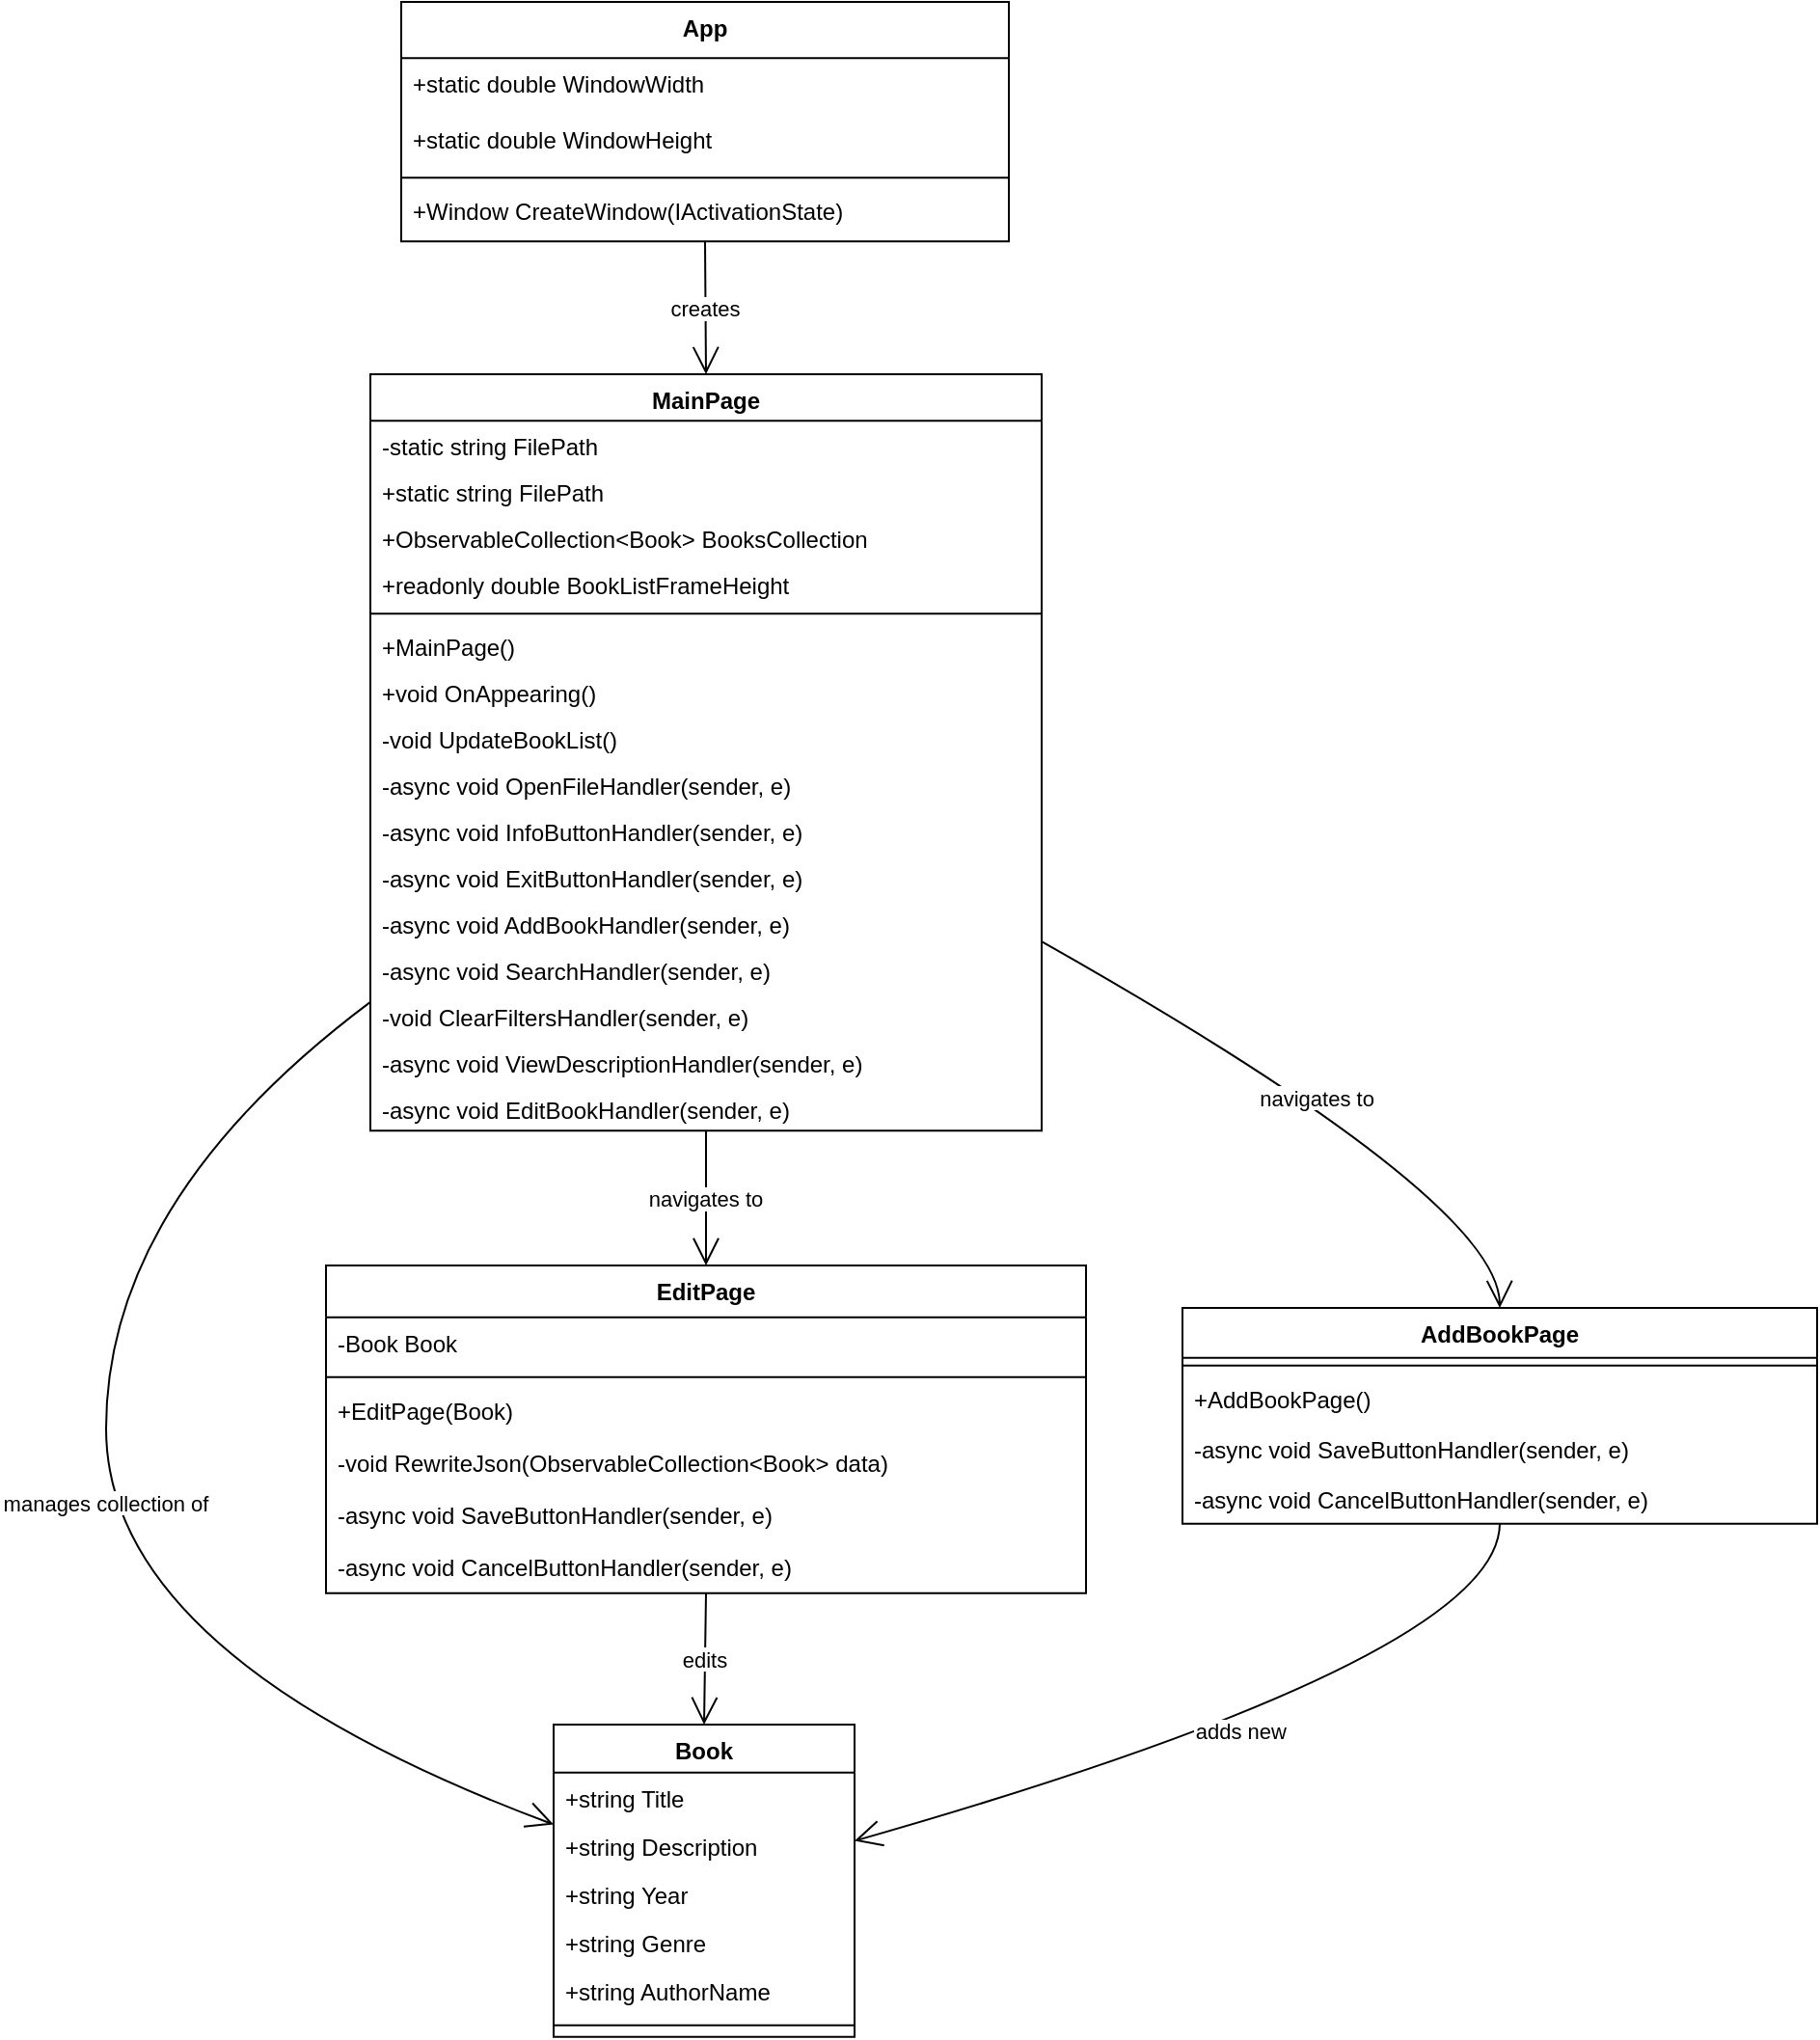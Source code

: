 <mxfile version="24.7.8" pages="2">
  <diagram name="Діаграма класів" id="5IJSNLg33hsTsghz5EfH">
    <mxGraphModel dx="4327" dy="2070" grid="1" gridSize="10" guides="1" tooltips="1" connect="1" arrows="1" fold="1" page="1" pageScale="1" pageWidth="827" pageHeight="1169" math="0" shadow="0">
      <root>
        <mxCell id="0" />
        <mxCell id="1" parent="0" />
        <mxCell id="QOHwcZ-uDwawOqxLd50x-1" value="App" style="swimlane;fontStyle=1;align=center;verticalAlign=top;childLayout=stackLayout;horizontal=1;startSize=29.15;horizontalStack=0;resizeParent=1;resizeParentMax=0;resizeLast=0;collapsible=0;marginBottom=0;" vertex="1" parent="1">
          <mxGeometry x="173" y="20" width="315" height="124.15" as="geometry" />
        </mxCell>
        <mxCell id="QOHwcZ-uDwawOqxLd50x-2" value="+static double WindowWidth" style="text;strokeColor=none;fillColor=none;align=left;verticalAlign=top;spacingLeft=4;spacingRight=4;overflow=hidden;rotatable=0;points=[[0,0.5],[1,0.5]];portConstraint=eastwest;" vertex="1" parent="QOHwcZ-uDwawOqxLd50x-1">
          <mxGeometry y="29.15" width="315" height="29" as="geometry" />
        </mxCell>
        <mxCell id="QOHwcZ-uDwawOqxLd50x-3" value="+static double WindowHeight" style="text;strokeColor=none;fillColor=none;align=left;verticalAlign=top;spacingLeft=4;spacingRight=4;overflow=hidden;rotatable=0;points=[[0,0.5],[1,0.5]];portConstraint=eastwest;" vertex="1" parent="QOHwcZ-uDwawOqxLd50x-1">
          <mxGeometry y="58.15" width="315" height="29" as="geometry" />
        </mxCell>
        <mxCell id="QOHwcZ-uDwawOqxLd50x-4" style="line;strokeWidth=1;fillColor=none;align=left;verticalAlign=middle;spacingTop=-1;spacingLeft=3;spacingRight=3;rotatable=0;labelPosition=right;points=[];portConstraint=eastwest;strokeColor=inherit;" vertex="1" parent="QOHwcZ-uDwawOqxLd50x-1">
          <mxGeometry y="87.15" width="315" height="8" as="geometry" />
        </mxCell>
        <mxCell id="QOHwcZ-uDwawOqxLd50x-5" value="+Window CreateWindow(IActivationState)" style="text;strokeColor=none;fillColor=none;align=left;verticalAlign=top;spacingLeft=4;spacingRight=4;overflow=hidden;rotatable=0;points=[[0,0.5],[1,0.5]];portConstraint=eastwest;" vertex="1" parent="QOHwcZ-uDwawOqxLd50x-1">
          <mxGeometry y="95.15" width="315" height="29" as="geometry" />
        </mxCell>
        <mxCell id="QOHwcZ-uDwawOqxLd50x-6" value="MainPage" style="swimlane;fontStyle=1;align=center;verticalAlign=top;childLayout=stackLayout;horizontal=1;startSize=24.087;horizontalStack=0;resizeParent=1;resizeParentMax=0;resizeLast=0;collapsible=0;marginBottom=0;" vertex="1" parent="1">
          <mxGeometry x="157" y="213" width="348" height="392.087" as="geometry" />
        </mxCell>
        <mxCell id="QOHwcZ-uDwawOqxLd50x-7" value="-static string FilePath" style="text;strokeColor=none;fillColor=none;align=left;verticalAlign=top;spacingLeft=4;spacingRight=4;overflow=hidden;rotatable=0;points=[[0,0.5],[1,0.5]];portConstraint=eastwest;" vertex="1" parent="QOHwcZ-uDwawOqxLd50x-6">
          <mxGeometry y="24.087" width="348" height="24" as="geometry" />
        </mxCell>
        <mxCell id="QOHwcZ-uDwawOqxLd50x-8" value="+static string FilePath" style="text;strokeColor=none;fillColor=none;align=left;verticalAlign=top;spacingLeft=4;spacingRight=4;overflow=hidden;rotatable=0;points=[[0,0.5],[1,0.5]];portConstraint=eastwest;" vertex="1" parent="QOHwcZ-uDwawOqxLd50x-6">
          <mxGeometry y="48.087" width="348" height="24" as="geometry" />
        </mxCell>
        <mxCell id="QOHwcZ-uDwawOqxLd50x-9" value="+ObservableCollection&lt;Book&gt; BooksCollection" style="text;strokeColor=none;fillColor=none;align=left;verticalAlign=top;spacingLeft=4;spacingRight=4;overflow=hidden;rotatable=0;points=[[0,0.5],[1,0.5]];portConstraint=eastwest;" vertex="1" parent="QOHwcZ-uDwawOqxLd50x-6">
          <mxGeometry y="72.087" width="348" height="24" as="geometry" />
        </mxCell>
        <mxCell id="QOHwcZ-uDwawOqxLd50x-10" value="+readonly double BookListFrameHeight" style="text;strokeColor=none;fillColor=none;align=left;verticalAlign=top;spacingLeft=4;spacingRight=4;overflow=hidden;rotatable=0;points=[[0,0.5],[1,0.5]];portConstraint=eastwest;" vertex="1" parent="QOHwcZ-uDwawOqxLd50x-6">
          <mxGeometry y="96.087" width="348" height="24" as="geometry" />
        </mxCell>
        <mxCell id="QOHwcZ-uDwawOqxLd50x-11" style="line;strokeWidth=1;fillColor=none;align=left;verticalAlign=middle;spacingTop=-1;spacingLeft=3;spacingRight=3;rotatable=0;labelPosition=right;points=[];portConstraint=eastwest;strokeColor=inherit;" vertex="1" parent="QOHwcZ-uDwawOqxLd50x-6">
          <mxGeometry y="120.087" width="348" height="8" as="geometry" />
        </mxCell>
        <mxCell id="QOHwcZ-uDwawOqxLd50x-12" value="+MainPage()" style="text;strokeColor=none;fillColor=none;align=left;verticalAlign=top;spacingLeft=4;spacingRight=4;overflow=hidden;rotatable=0;points=[[0,0.5],[1,0.5]];portConstraint=eastwest;" vertex="1" parent="QOHwcZ-uDwawOqxLd50x-6">
          <mxGeometry y="128.087" width="348" height="24" as="geometry" />
        </mxCell>
        <mxCell id="QOHwcZ-uDwawOqxLd50x-13" value="+void OnAppearing()" style="text;strokeColor=none;fillColor=none;align=left;verticalAlign=top;spacingLeft=4;spacingRight=4;overflow=hidden;rotatable=0;points=[[0,0.5],[1,0.5]];portConstraint=eastwest;" vertex="1" parent="QOHwcZ-uDwawOqxLd50x-6">
          <mxGeometry y="152.087" width="348" height="24" as="geometry" />
        </mxCell>
        <mxCell id="QOHwcZ-uDwawOqxLd50x-14" value="-void UpdateBookList()" style="text;strokeColor=none;fillColor=none;align=left;verticalAlign=top;spacingLeft=4;spacingRight=4;overflow=hidden;rotatable=0;points=[[0,0.5],[1,0.5]];portConstraint=eastwest;" vertex="1" parent="QOHwcZ-uDwawOqxLd50x-6">
          <mxGeometry y="176.087" width="348" height="24" as="geometry" />
        </mxCell>
        <mxCell id="QOHwcZ-uDwawOqxLd50x-15" value="-async void OpenFileHandler(sender, e)" style="text;strokeColor=none;fillColor=none;align=left;verticalAlign=top;spacingLeft=4;spacingRight=4;overflow=hidden;rotatable=0;points=[[0,0.5],[1,0.5]];portConstraint=eastwest;" vertex="1" parent="QOHwcZ-uDwawOqxLd50x-6">
          <mxGeometry y="200.087" width="348" height="24" as="geometry" />
        </mxCell>
        <mxCell id="QOHwcZ-uDwawOqxLd50x-16" value="-async void InfoButtonHandler(sender, e)" style="text;strokeColor=none;fillColor=none;align=left;verticalAlign=top;spacingLeft=4;spacingRight=4;overflow=hidden;rotatable=0;points=[[0,0.5],[1,0.5]];portConstraint=eastwest;" vertex="1" parent="QOHwcZ-uDwawOqxLd50x-6">
          <mxGeometry y="224.087" width="348" height="24" as="geometry" />
        </mxCell>
        <mxCell id="QOHwcZ-uDwawOqxLd50x-17" value="-async void ExitButtonHandler(sender, e)" style="text;strokeColor=none;fillColor=none;align=left;verticalAlign=top;spacingLeft=4;spacingRight=4;overflow=hidden;rotatable=0;points=[[0,0.5],[1,0.5]];portConstraint=eastwest;" vertex="1" parent="QOHwcZ-uDwawOqxLd50x-6">
          <mxGeometry y="248.087" width="348" height="24" as="geometry" />
        </mxCell>
        <mxCell id="QOHwcZ-uDwawOqxLd50x-18" value="-async void AddBookHandler(sender, e)" style="text;strokeColor=none;fillColor=none;align=left;verticalAlign=top;spacingLeft=4;spacingRight=4;overflow=hidden;rotatable=0;points=[[0,0.5],[1,0.5]];portConstraint=eastwest;" vertex="1" parent="QOHwcZ-uDwawOqxLd50x-6">
          <mxGeometry y="272.087" width="348" height="24" as="geometry" />
        </mxCell>
        <mxCell id="QOHwcZ-uDwawOqxLd50x-19" value="-async void SearchHandler(sender, e)" style="text;strokeColor=none;fillColor=none;align=left;verticalAlign=top;spacingLeft=4;spacingRight=4;overflow=hidden;rotatable=0;points=[[0,0.5],[1,0.5]];portConstraint=eastwest;" vertex="1" parent="QOHwcZ-uDwawOqxLd50x-6">
          <mxGeometry y="296.087" width="348" height="24" as="geometry" />
        </mxCell>
        <mxCell id="QOHwcZ-uDwawOqxLd50x-20" value="-void ClearFiltersHandler(sender, e)" style="text;strokeColor=none;fillColor=none;align=left;verticalAlign=top;spacingLeft=4;spacingRight=4;overflow=hidden;rotatable=0;points=[[0,0.5],[1,0.5]];portConstraint=eastwest;" vertex="1" parent="QOHwcZ-uDwawOqxLd50x-6">
          <mxGeometry y="320.087" width="348" height="24" as="geometry" />
        </mxCell>
        <mxCell id="QOHwcZ-uDwawOqxLd50x-21" value="-async void ViewDescriptionHandler(sender, e)" style="text;strokeColor=none;fillColor=none;align=left;verticalAlign=top;spacingLeft=4;spacingRight=4;overflow=hidden;rotatable=0;points=[[0,0.5],[1,0.5]];portConstraint=eastwest;" vertex="1" parent="QOHwcZ-uDwawOqxLd50x-6">
          <mxGeometry y="344.087" width="348" height="24" as="geometry" />
        </mxCell>
        <mxCell id="QOHwcZ-uDwawOqxLd50x-22" value="-async void EditBookHandler(sender, e)" style="text;strokeColor=none;fillColor=none;align=left;verticalAlign=top;spacingLeft=4;spacingRight=4;overflow=hidden;rotatable=0;points=[[0,0.5],[1,0.5]];portConstraint=eastwest;" vertex="1" parent="QOHwcZ-uDwawOqxLd50x-6">
          <mxGeometry y="368.087" width="348" height="24" as="geometry" />
        </mxCell>
        <mxCell id="QOHwcZ-uDwawOqxLd50x-23" value="AddBookPage" style="swimlane;fontStyle=1;align=center;verticalAlign=top;childLayout=stackLayout;horizontal=1;startSize=25.911;horizontalStack=0;resizeParent=1;resizeParentMax=0;resizeLast=0;collapsible=0;marginBottom=0;" vertex="1" parent="1">
          <mxGeometry x="578" y="697" width="329" height="111.911" as="geometry" />
        </mxCell>
        <mxCell id="QOHwcZ-uDwawOqxLd50x-24" style="line;strokeWidth=1;fillColor=none;align=left;verticalAlign=middle;spacingTop=-1;spacingLeft=3;spacingRight=3;rotatable=0;labelPosition=right;points=[];portConstraint=eastwest;strokeColor=inherit;" vertex="1" parent="QOHwcZ-uDwawOqxLd50x-23">
          <mxGeometry y="25.911" width="329" height="8" as="geometry" />
        </mxCell>
        <mxCell id="QOHwcZ-uDwawOqxLd50x-25" value="+AddBookPage()" style="text;strokeColor=none;fillColor=none;align=left;verticalAlign=top;spacingLeft=4;spacingRight=4;overflow=hidden;rotatable=0;points=[[0,0.5],[1,0.5]];portConstraint=eastwest;" vertex="1" parent="QOHwcZ-uDwawOqxLd50x-23">
          <mxGeometry y="33.911" width="329" height="26" as="geometry" />
        </mxCell>
        <mxCell id="QOHwcZ-uDwawOqxLd50x-26" value="-async void SaveButtonHandler(sender, e)" style="text;strokeColor=none;fillColor=none;align=left;verticalAlign=top;spacingLeft=4;spacingRight=4;overflow=hidden;rotatable=0;points=[[0,0.5],[1,0.5]];portConstraint=eastwest;" vertex="1" parent="QOHwcZ-uDwawOqxLd50x-23">
          <mxGeometry y="59.911" width="329" height="26" as="geometry" />
        </mxCell>
        <mxCell id="QOHwcZ-uDwawOqxLd50x-27" value="-async void CancelButtonHandler(sender, e)" style="text;strokeColor=none;fillColor=none;align=left;verticalAlign=top;spacingLeft=4;spacingRight=4;overflow=hidden;rotatable=0;points=[[0,0.5],[1,0.5]];portConstraint=eastwest;" vertex="1" parent="QOHwcZ-uDwawOqxLd50x-23">
          <mxGeometry y="85.911" width="329" height="26" as="geometry" />
        </mxCell>
        <mxCell id="QOHwcZ-uDwawOqxLd50x-28" value="EditPage" style="swimlane;fontStyle=1;align=center;verticalAlign=top;childLayout=stackLayout;horizontal=1;startSize=26.9;horizontalStack=0;resizeParent=1;resizeParentMax=0;resizeLast=0;collapsible=0;marginBottom=0;" vertex="1" parent="1">
          <mxGeometry x="134" y="675" width="394" height="169.9" as="geometry" />
        </mxCell>
        <mxCell id="QOHwcZ-uDwawOqxLd50x-29" value="-Book Book" style="text;strokeColor=none;fillColor=none;align=left;verticalAlign=top;spacingLeft=4;spacingRight=4;overflow=hidden;rotatable=0;points=[[0,0.5],[1,0.5]];portConstraint=eastwest;" vertex="1" parent="QOHwcZ-uDwawOqxLd50x-28">
          <mxGeometry y="26.9" width="394" height="27" as="geometry" />
        </mxCell>
        <mxCell id="QOHwcZ-uDwawOqxLd50x-30" style="line;strokeWidth=1;fillColor=none;align=left;verticalAlign=middle;spacingTop=-1;spacingLeft=3;spacingRight=3;rotatable=0;labelPosition=right;points=[];portConstraint=eastwest;strokeColor=inherit;" vertex="1" parent="QOHwcZ-uDwawOqxLd50x-28">
          <mxGeometry y="53.9" width="394" height="8" as="geometry" />
        </mxCell>
        <mxCell id="QOHwcZ-uDwawOqxLd50x-31" value="+EditPage(Book)" style="text;strokeColor=none;fillColor=none;align=left;verticalAlign=top;spacingLeft=4;spacingRight=4;overflow=hidden;rotatable=0;points=[[0,0.5],[1,0.5]];portConstraint=eastwest;" vertex="1" parent="QOHwcZ-uDwawOqxLd50x-28">
          <mxGeometry y="61.9" width="394" height="27" as="geometry" />
        </mxCell>
        <mxCell id="QOHwcZ-uDwawOqxLd50x-32" value="-void RewriteJson(ObservableCollection&lt;Book&gt; data)" style="text;strokeColor=none;fillColor=none;align=left;verticalAlign=top;spacingLeft=4;spacingRight=4;overflow=hidden;rotatable=0;points=[[0,0.5],[1,0.5]];portConstraint=eastwest;" vertex="1" parent="QOHwcZ-uDwawOqxLd50x-28">
          <mxGeometry y="88.9" width="394" height="27" as="geometry" />
        </mxCell>
        <mxCell id="QOHwcZ-uDwawOqxLd50x-33" value="-async void SaveButtonHandler(sender, e)" style="text;strokeColor=none;fillColor=none;align=left;verticalAlign=top;spacingLeft=4;spacingRight=4;overflow=hidden;rotatable=0;points=[[0,0.5],[1,0.5]];portConstraint=eastwest;" vertex="1" parent="QOHwcZ-uDwawOqxLd50x-28">
          <mxGeometry y="115.9" width="394" height="27" as="geometry" />
        </mxCell>
        <mxCell id="QOHwcZ-uDwawOqxLd50x-34" value="-async void CancelButtonHandler(sender, e)" style="text;strokeColor=none;fillColor=none;align=left;verticalAlign=top;spacingLeft=4;spacingRight=4;overflow=hidden;rotatable=0;points=[[0,0.5],[1,0.5]];portConstraint=eastwest;" vertex="1" parent="QOHwcZ-uDwawOqxLd50x-28">
          <mxGeometry y="142.9" width="394" height="27" as="geometry" />
        </mxCell>
        <mxCell id="QOHwcZ-uDwawOqxLd50x-35" value="Book" style="swimlane;fontStyle=1;align=center;verticalAlign=top;childLayout=stackLayout;horizontal=1;startSize=24.831;horizontalStack=0;resizeParent=1;resizeParentMax=0;resizeLast=0;collapsible=0;marginBottom=0;" vertex="1" parent="1">
          <mxGeometry x="252" y="913" width="156" height="161.831" as="geometry" />
        </mxCell>
        <mxCell id="QOHwcZ-uDwawOqxLd50x-36" value="+string Title" style="text;strokeColor=none;fillColor=none;align=left;verticalAlign=top;spacingLeft=4;spacingRight=4;overflow=hidden;rotatable=0;points=[[0,0.5],[1,0.5]];portConstraint=eastwest;" vertex="1" parent="QOHwcZ-uDwawOqxLd50x-35">
          <mxGeometry y="24.831" width="156" height="25" as="geometry" />
        </mxCell>
        <mxCell id="QOHwcZ-uDwawOqxLd50x-37" value="+string Description" style="text;strokeColor=none;fillColor=none;align=left;verticalAlign=top;spacingLeft=4;spacingRight=4;overflow=hidden;rotatable=0;points=[[0,0.5],[1,0.5]];portConstraint=eastwest;" vertex="1" parent="QOHwcZ-uDwawOqxLd50x-35">
          <mxGeometry y="49.831" width="156" height="25" as="geometry" />
        </mxCell>
        <mxCell id="QOHwcZ-uDwawOqxLd50x-38" value="+string Year" style="text;strokeColor=none;fillColor=none;align=left;verticalAlign=top;spacingLeft=4;spacingRight=4;overflow=hidden;rotatable=0;points=[[0,0.5],[1,0.5]];portConstraint=eastwest;" vertex="1" parent="QOHwcZ-uDwawOqxLd50x-35">
          <mxGeometry y="74.831" width="156" height="25" as="geometry" />
        </mxCell>
        <mxCell id="QOHwcZ-uDwawOqxLd50x-39" value="+string Genre" style="text;strokeColor=none;fillColor=none;align=left;verticalAlign=top;spacingLeft=4;spacingRight=4;overflow=hidden;rotatable=0;points=[[0,0.5],[1,0.5]];portConstraint=eastwest;" vertex="1" parent="QOHwcZ-uDwawOqxLd50x-35">
          <mxGeometry y="99.831" width="156" height="25" as="geometry" />
        </mxCell>
        <mxCell id="QOHwcZ-uDwawOqxLd50x-40" value="+string AuthorName" style="text;strokeColor=none;fillColor=none;align=left;verticalAlign=top;spacingLeft=4;spacingRight=4;overflow=hidden;rotatable=0;points=[[0,0.5],[1,0.5]];portConstraint=eastwest;" vertex="1" parent="QOHwcZ-uDwawOqxLd50x-35">
          <mxGeometry y="124.831" width="156" height="25" as="geometry" />
        </mxCell>
        <mxCell id="QOHwcZ-uDwawOqxLd50x-41" style="line;strokeWidth=1;fillColor=none;align=left;verticalAlign=middle;spacingTop=-1;spacingLeft=3;spacingRight=3;rotatable=0;labelPosition=right;points=[];portConstraint=eastwest;strokeColor=inherit;" vertex="1" parent="QOHwcZ-uDwawOqxLd50x-35">
          <mxGeometry y="149.831" width="156" height="12" as="geometry" />
        </mxCell>
        <mxCell id="QOHwcZ-uDwawOqxLd50x-42" value="creates" style="curved=1;startArrow=none;endArrow=open;endSize=12;exitX=0.5;exitY=1;entryX=0.5;entryY=0;rounded=0;" edge="1" parent="1" source="QOHwcZ-uDwawOqxLd50x-1" target="QOHwcZ-uDwawOqxLd50x-6">
          <mxGeometry relative="1" as="geometry">
            <Array as="points" />
          </mxGeometry>
        </mxCell>
        <mxCell id="QOHwcZ-uDwawOqxLd50x-43" value="navigates to" style="curved=1;startArrow=none;endArrow=open;endSize=12;exitX=1;exitY=0.75;entryX=0.5;entryY=0;rounded=0;" edge="1" parent="1" source="QOHwcZ-uDwawOqxLd50x-6" target="QOHwcZ-uDwawOqxLd50x-23">
          <mxGeometry relative="1" as="geometry">
            <Array as="points">
              <mxPoint x="742" y="641" />
            </Array>
          </mxGeometry>
        </mxCell>
        <mxCell id="QOHwcZ-uDwawOqxLd50x-44" value="navigates to" style="curved=1;startArrow=none;endArrow=open;endSize=12;exitX=0.5;exitY=1;entryX=0.5;entryY=0;rounded=0;" edge="1" parent="1" source="QOHwcZ-uDwawOqxLd50x-6" target="QOHwcZ-uDwawOqxLd50x-28">
          <mxGeometry relative="1" as="geometry">
            <Array as="points" />
          </mxGeometry>
        </mxCell>
        <mxCell id="QOHwcZ-uDwawOqxLd50x-45" value="manages collection of" style="curved=1;startArrow=none;endArrow=open;endSize=12;exitX=0;exitY=0.83;entryX=0;entryY=0.32;rounded=0;" edge="1" parent="1" source="QOHwcZ-uDwawOqxLd50x-6" target="QOHwcZ-uDwawOqxLd50x-35">
          <mxGeometry relative="1" as="geometry">
            <Array as="points">
              <mxPoint x="20" y="641" />
              <mxPoint x="20" y="878" />
            </Array>
          </mxGeometry>
        </mxCell>
        <mxCell id="QOHwcZ-uDwawOqxLd50x-46" value="edits" style="curved=1;startArrow=none;endArrow=open;endSize=12;exitX=0.5;exitY=1;entryX=0.5;entryY=0;rounded=0;" edge="1" parent="1" source="QOHwcZ-uDwawOqxLd50x-28" target="QOHwcZ-uDwawOqxLd50x-35">
          <mxGeometry relative="1" as="geometry">
            <Array as="points" />
          </mxGeometry>
        </mxCell>
        <mxCell id="QOHwcZ-uDwawOqxLd50x-47" value="adds new" style="curved=1;startArrow=none;endArrow=open;endSize=12;exitX=0.5;exitY=1;entryX=1.01;entryY=0.37;rounded=0;" edge="1" parent="1" source="QOHwcZ-uDwawOqxLd50x-23" target="QOHwcZ-uDwawOqxLd50x-35">
          <mxGeometry relative="1" as="geometry">
            <Array as="points">
              <mxPoint x="742" y="878" />
            </Array>
          </mxGeometry>
        </mxCell>
      </root>
    </mxGraphModel>
  </diagram>
  <diagram id="x9y2PQWshV-bz23cPPq1" name="Сіквенс діаграма">
    <mxGraphModel dx="3000" dy="1774" grid="1" gridSize="10" guides="1" tooltips="1" connect="1" arrows="1" fold="1" page="1" pageScale="1" pageWidth="827" pageHeight="1169" math="0" shadow="0">
      <root>
        <mxCell id="0" />
        <mxCell id="1" parent="0" />
        <mxCell id="RB9ZGwokGg3t0iadfgri-27" value="User" style="shape=umlLifeline;perimeter=lifelinePerimeter;whiteSpace=wrap;container=1;dropTarget=0;collapsible=0;recursiveResize=0;outlineConnect=0;portConstraint=eastwest;newEdgeStyle={&quot;edgeStyle&quot;:&quot;elbowEdgeStyle&quot;,&quot;elbow&quot;:&quot;vertical&quot;,&quot;curved&quot;:0,&quot;rounded&quot;:0};participant=umlActor;verticalAlign=bottom;labelPosition=center;verticalLabelPosition=top;align=center;size=65;" vertex="1" parent="1">
          <mxGeometry x="90" y="710" width="35" height="1132" as="geometry" />
        </mxCell>
        <mxCell id="RB9ZGwokGg3t0iadfgri-28" value="User Interface" style="shape=umlLifeline;perimeter=lifelinePerimeter;whiteSpace=wrap;container=1;dropTarget=0;collapsible=0;recursiveResize=0;outlineConnect=0;portConstraint=eastwest;newEdgeStyle={&quot;edgeStyle&quot;:&quot;elbowEdgeStyle&quot;,&quot;elbow&quot;:&quot;vertical&quot;,&quot;curved&quot;:0,&quot;rounded&quot;:0};size=65;" vertex="1" parent="1">
          <mxGeometry x="385" y="710" width="150" height="1132" as="geometry" />
        </mxCell>
        <mxCell id="RB9ZGwokGg3t0iadfgri-29" value="Main Page" style="shape=umlLifeline;perimeter=lifelinePerimeter;whiteSpace=wrap;container=1;dropTarget=0;collapsible=0;recursiveResize=0;outlineConnect=0;portConstraint=eastwest;newEdgeStyle={&quot;edgeStyle&quot;:&quot;elbowEdgeStyle&quot;,&quot;elbow&quot;:&quot;vertical&quot;,&quot;curved&quot;:0,&quot;rounded&quot;:0};size=65;" vertex="1" parent="1">
          <mxGeometry x="632" y="710" width="150" height="1132" as="geometry" />
        </mxCell>
        <mxCell id="RB9ZGwokGg3t0iadfgri-30" value="File Picker" style="shape=umlLifeline;perimeter=lifelinePerimeter;whiteSpace=wrap;container=1;dropTarget=0;collapsible=0;recursiveResize=0;outlineConnect=0;portConstraint=eastwest;newEdgeStyle={&quot;edgeStyle&quot;:&quot;elbowEdgeStyle&quot;,&quot;elbow&quot;:&quot;vertical&quot;,&quot;curved&quot;:0,&quot;rounded&quot;:0};size=65;" vertex="1" parent="1">
          <mxGeometry x="832" y="710" width="150" height="1132" as="geometry" />
        </mxCell>
        <mxCell id="RB9ZGwokGg3t0iadfgri-31" value="File System" style="shape=umlLifeline;perimeter=lifelinePerimeter;whiteSpace=wrap;container=1;dropTarget=0;collapsible=0;recursiveResize=0;outlineConnect=0;portConstraint=eastwest;newEdgeStyle={&quot;edgeStyle&quot;:&quot;elbowEdgeStyle&quot;,&quot;elbow&quot;:&quot;vertical&quot;,&quot;curved&quot;:0,&quot;rounded&quot;:0};size=65;" vertex="1" parent="1">
          <mxGeometry x="1032" y="710" width="150" height="1132" as="geometry" />
        </mxCell>
        <mxCell id="RB9ZGwokGg3t0iadfgri-32" value="JSON Parser" style="shape=umlLifeline;perimeter=lifelinePerimeter;whiteSpace=wrap;container=1;dropTarget=0;collapsible=0;recursiveResize=0;outlineConnect=0;portConstraint=eastwest;newEdgeStyle={&quot;edgeStyle&quot;:&quot;elbowEdgeStyle&quot;,&quot;elbow&quot;:&quot;vertical&quot;,&quot;curved&quot;:0,&quot;rounded&quot;:0};size=65;" vertex="1" parent="1">
          <mxGeometry x="1232" y="710" width="150" height="1132" as="geometry" />
        </mxCell>
        <mxCell id="RB9ZGwokGg3t0iadfgri-33" value="Filter Logic" style="shape=umlLifeline;perimeter=lifelinePerimeter;whiteSpace=wrap;container=1;dropTarget=0;collapsible=0;recursiveResize=0;outlineConnect=0;portConstraint=eastwest;newEdgeStyle={&quot;edgeStyle&quot;:&quot;elbowEdgeStyle&quot;,&quot;elbow&quot;:&quot;vertical&quot;,&quot;curved&quot;:0,&quot;rounded&quot;:0};size=65;" vertex="1" parent="1">
          <mxGeometry x="1432" y="710" width="150" height="1132" as="geometry" />
        </mxCell>
        <mxCell id="RB9ZGwokGg3t0iadfgri-34" value="Clicks &quot;Select File&quot; button" style="verticalAlign=bottom;edgeStyle=elbowEdgeStyle;elbow=vertical;curved=0;rounded=0;endArrow=block;" edge="1" parent="1" source="RB9ZGwokGg3t0iadfgri-27" target="RB9ZGwokGg3t0iadfgri-28">
          <mxGeometry relative="1" as="geometry">
            <Array as="points">
              <mxPoint x="321" y="819" />
            </Array>
          </mxGeometry>
        </mxCell>
        <mxCell id="RB9ZGwokGg3t0iadfgri-35" value="Opens file picker dialog" style="verticalAlign=bottom;edgeStyle=elbowEdgeStyle;elbow=vertical;curved=0;rounded=0;endArrow=block;" edge="1" parent="1" source="RB9ZGwokGg3t0iadfgri-28" target="RB9ZGwokGg3t0iadfgri-30">
          <mxGeometry relative="1" as="geometry">
            <Array as="points">
              <mxPoint x="692" y="873" />
            </Array>
          </mxGeometry>
        </mxCell>
        <mxCell id="RB9ZGwokGg3t0iadfgri-36" value="Shows available JSON files" style="verticalAlign=bottom;edgeStyle=elbowEdgeStyle;elbow=vertical;curved=0;rounded=0;dashed=1;dashPattern=2 3;endArrow=block;" edge="1" parent="1" source="RB9ZGwokGg3t0iadfgri-30" target="RB9ZGwokGg3t0iadfgri-27">
          <mxGeometry relative="1" as="geometry">
            <Array as="points">
              <mxPoint x="548" y="927" />
            </Array>
          </mxGeometry>
        </mxCell>
        <mxCell id="RB9ZGwokGg3t0iadfgri-37" value="Selects a JSON file" style="verticalAlign=bottom;edgeStyle=elbowEdgeStyle;elbow=vertical;curved=0;rounded=0;endArrow=block;" edge="1" parent="1" source="RB9ZGwokGg3t0iadfgri-27" target="RB9ZGwokGg3t0iadfgri-30">
          <mxGeometry relative="1" as="geometry">
            <Array as="points">
              <mxPoint x="545" y="981" />
            </Array>
          </mxGeometry>
        </mxCell>
        <mxCell id="RB9ZGwokGg3t0iadfgri-38" value="Returns file path" style="verticalAlign=bottom;edgeStyle=elbowEdgeStyle;elbow=vertical;curved=0;rounded=0;endArrow=block;" edge="1" parent="1" source="RB9ZGwokGg3t0iadfgri-30" target="RB9ZGwokGg3t0iadfgri-29">
          <mxGeometry relative="1" as="geometry">
            <Array as="points">
              <mxPoint x="819" y="1035" />
            </Array>
          </mxGeometry>
        </mxCell>
        <mxCell id="RB9ZGwokGg3t0iadfgri-39" value="Reads JSON content" style="verticalAlign=bottom;edgeStyle=elbowEdgeStyle;elbow=vertical;curved=0;rounded=0;endArrow=block;" edge="1" parent="1" source="RB9ZGwokGg3t0iadfgri-29" target="RB9ZGwokGg3t0iadfgri-31">
          <mxGeometry relative="1" as="geometry">
            <Array as="points">
              <mxPoint x="916" y="1089" />
            </Array>
          </mxGeometry>
        </mxCell>
        <mxCell id="RB9ZGwokGg3t0iadfgri-40" value="Returns file content" style="verticalAlign=bottom;edgeStyle=elbowEdgeStyle;elbow=vertical;curved=0;rounded=0;dashed=1;dashPattern=2 3;endArrow=block;" edge="1" parent="1" source="RB9ZGwokGg3t0iadfgri-31" target="RB9ZGwokGg3t0iadfgri-29">
          <mxGeometry relative="1" as="geometry">
            <Array as="points">
              <mxPoint x="919" y="1143" />
            </Array>
          </mxGeometry>
        </mxCell>
        <mxCell id="RB9ZGwokGg3t0iadfgri-41" value="Parses JSON data" style="verticalAlign=bottom;edgeStyle=elbowEdgeStyle;elbow=vertical;curved=0;rounded=0;endArrow=block;" edge="1" parent="1" source="RB9ZGwokGg3t0iadfgri-29" target="RB9ZGwokGg3t0iadfgri-32">
          <mxGeometry relative="1" as="geometry">
            <Array as="points">
              <mxPoint x="1016" y="1197" />
            </Array>
          </mxGeometry>
        </mxCell>
        <mxCell id="RB9ZGwokGg3t0iadfgri-42" value="Returns list of books" style="verticalAlign=bottom;edgeStyle=elbowEdgeStyle;elbow=vertical;curved=0;rounded=0;dashed=1;dashPattern=2 3;endArrow=block;" edge="1" parent="1" source="RB9ZGwokGg3t0iadfgri-32" target="RB9ZGwokGg3t0iadfgri-29">
          <mxGeometry relative="1" as="geometry">
            <Array as="points">
              <mxPoint x="1019" y="1251" />
            </Array>
          </mxGeometry>
        </mxCell>
        <mxCell id="RB9ZGwokGg3t0iadfgri-43" value="Updates book list display" style="verticalAlign=bottom;edgeStyle=elbowEdgeStyle;elbow=vertical;curved=0;rounded=0;endArrow=block;" edge="1" parent="1" source="RB9ZGwokGg3t0iadfgri-29" target="RB9ZGwokGg3t0iadfgri-28">
          <mxGeometry relative="1" as="geometry">
            <Array as="points">
              <mxPoint x="595" y="1305" />
            </Array>
          </mxGeometry>
        </mxCell>
        <mxCell id="RB9ZGwokGg3t0iadfgri-44" value="Shows updated book list" style="verticalAlign=bottom;edgeStyle=elbowEdgeStyle;elbow=vertical;curved=0;rounded=0;dashed=1;dashPattern=2 3;endArrow=block;" edge="1" parent="1" source="RB9ZGwokGg3t0iadfgri-28" target="RB9ZGwokGg3t0iadfgri-27">
          <mxGeometry relative="1" as="geometry">
            <Array as="points">
              <mxPoint x="324" y="1359" />
            </Array>
          </mxGeometry>
        </mxCell>
        <mxCell id="RB9ZGwokGg3t0iadfgri-45" value="Enters &quot;Приг&quot; in the &quot;Title&quot; filter" style="verticalAlign=bottom;edgeStyle=elbowEdgeStyle;elbow=vertical;curved=0;rounded=0;endArrow=block;" edge="1" parent="1" source="RB9ZGwokGg3t0iadfgri-27" target="RB9ZGwokGg3t0iadfgri-28">
          <mxGeometry relative="1" as="geometry">
            <Array as="points">
              <mxPoint x="321" y="1413" />
            </Array>
          </mxGeometry>
        </mxCell>
        <mxCell id="RB9ZGwokGg3t0iadfgri-46" value="Clicks &quot;Search&quot; button" style="verticalAlign=bottom;edgeStyle=elbowEdgeStyle;elbow=vertical;curved=0;rounded=0;endArrow=block;" edge="1" parent="1" source="RB9ZGwokGg3t0iadfgri-27" target="RB9ZGwokGg3t0iadfgri-28">
          <mxGeometry relative="1" as="geometry">
            <Array as="points">
              <mxPoint x="321" y="1467" />
            </Array>
          </mxGeometry>
        </mxCell>
        <mxCell id="RB9ZGwokGg3t0iadfgri-47" value="Sends filter values" style="verticalAlign=bottom;edgeStyle=elbowEdgeStyle;elbow=vertical;curved=0;rounded=0;endArrow=block;" edge="1" parent="1" source="RB9ZGwokGg3t0iadfgri-28" target="RB9ZGwokGg3t0iadfgri-29">
          <mxGeometry relative="1" as="geometry">
            <Array as="points">
              <mxPoint x="592" y="1521" />
            </Array>
          </mxGeometry>
        </mxCell>
        <mxCell id="RB9ZGwokGg3t0iadfgri-48" value="Applies filter on book list" style="verticalAlign=bottom;edgeStyle=elbowEdgeStyle;elbow=vertical;curved=0;rounded=0;endArrow=block;" edge="1" parent="1" source="RB9ZGwokGg3t0iadfgri-29" target="RB9ZGwokGg3t0iadfgri-33">
          <mxGeometry relative="1" as="geometry">
            <Array as="points">
              <mxPoint x="1116" y="1575" />
            </Array>
          </mxGeometry>
        </mxCell>
        <mxCell id="RB9ZGwokGg3t0iadfgri-49" value="Returns filtered book list" style="verticalAlign=bottom;edgeStyle=elbowEdgeStyle;elbow=vertical;curved=0;rounded=0;dashed=1;dashPattern=2 3;endArrow=block;" edge="1" parent="1" source="RB9ZGwokGg3t0iadfgri-33" target="RB9ZGwokGg3t0iadfgri-29">
          <mxGeometry relative="1" as="geometry">
            <Array as="points">
              <mxPoint x="1119" y="1629" />
            </Array>
          </mxGeometry>
        </mxCell>
        <mxCell id="RB9ZGwokGg3t0iadfgri-50" value="Updates book list display" style="verticalAlign=bottom;edgeStyle=elbowEdgeStyle;elbow=vertical;curved=0;rounded=0;endArrow=block;" edge="1" parent="1" source="RB9ZGwokGg3t0iadfgri-29" target="RB9ZGwokGg3t0iadfgri-28">
          <mxGeometry relative="1" as="geometry">
            <Array as="points">
              <mxPoint x="595" y="1683" />
            </Array>
          </mxGeometry>
        </mxCell>
        <mxCell id="RB9ZGwokGg3t0iadfgri-51" value="Shows filtered book list" style="verticalAlign=bottom;edgeStyle=elbowEdgeStyle;elbow=vertical;curved=0;rounded=0;dashed=1;dashPattern=2 3;endArrow=block;" edge="1" parent="1" source="RB9ZGwokGg3t0iadfgri-28" target="RB9ZGwokGg3t0iadfgri-27">
          <mxGeometry relative="1" as="geometry">
            <Array as="points">
              <mxPoint x="324" y="1737" />
            </Array>
          </mxGeometry>
        </mxCell>
        <mxCell id="RB9ZGwokGg3t0iadfgri-53" value="&lt;font style=&quot;font-size: 36px;&quot;&gt;Користувач обирає *.json файл перед ним з&#39;являється список книг. Далі він вводить у фільтр &quot;Назва&quot; текст &quot;Приг&quot;, натискає кнопку знайти і отримує оновлений список книг&lt;/font&gt;" style="text;html=1;align=center;verticalAlign=middle;whiteSpace=wrap;rounded=0;" vertex="1" parent="1">
          <mxGeometry x="330" y="330" width="1025" height="100" as="geometry" />
        </mxCell>
      </root>
    </mxGraphModel>
  </diagram>
</mxfile>

